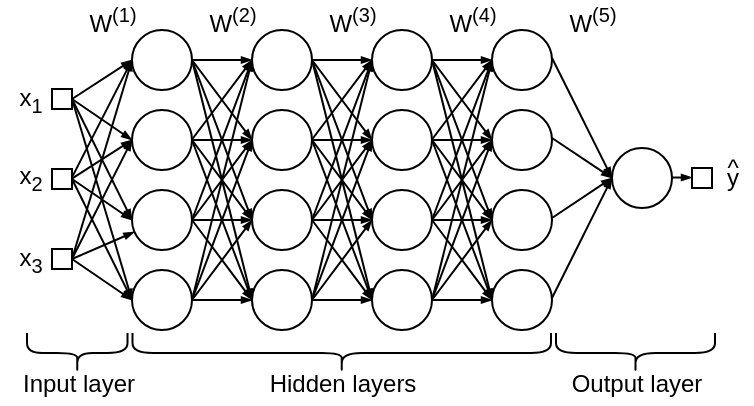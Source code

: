 <mxfile version="15.7.3" type="device"><diagram id="VZCKahY7mM_xBT0dyQSB" name="Page-1"><mxGraphModel dx="1395" dy="585" grid="1" gridSize="10" guides="1" tooltips="1" connect="1" arrows="1" fold="1" page="1" pageScale="1" pageWidth="850" pageHeight="1100" math="0" shadow="0"><root><mxCell id="0"/><mxCell id="1" parent="0"/><mxCell id="kgEgVuu-k1TIbWDzUSIu-6" value="" style="ellipse;whiteSpace=wrap;html=1;aspect=fixed;" vertex="1" parent="1"><mxGeometry x="350" y="290" width="30" height="30" as="geometry"/></mxCell><mxCell id="kgEgVuu-k1TIbWDzUSIu-7" value="" style="ellipse;whiteSpace=wrap;html=1;aspect=fixed;" vertex="1" parent="1"><mxGeometry x="350" y="330" width="30" height="30" as="geometry"/></mxCell><mxCell id="kgEgVuu-k1TIbWDzUSIu-8" value="" style="ellipse;whiteSpace=wrap;html=1;aspect=fixed;" vertex="1" parent="1"><mxGeometry x="350" y="370" width="30" height="30" as="geometry"/></mxCell><mxCell id="kgEgVuu-k1TIbWDzUSIu-9" value="" style="ellipse;whiteSpace=wrap;html=1;aspect=fixed;" vertex="1" parent="1"><mxGeometry x="350" y="410" width="30" height="30" as="geometry"/></mxCell><mxCell id="kgEgVuu-k1TIbWDzUSIu-10" value="" style="endArrow=blockThin;html=1;rounded=0;exitX=1;exitY=0.5;exitDx=0;exitDy=0;entryX=0;entryY=0.5;entryDx=0;entryDy=0;endFill=1;endSize=3;" edge="1" parent="1" source="kgEgVuu-k1TIbWDzUSIu-79" target="kgEgVuu-k1TIbWDzUSIu-9"><mxGeometry width="50" height="50" relative="1" as="geometry"><mxPoint x="320" y="305" as="sourcePoint"/><mxPoint x="400" y="440" as="targetPoint"/></mxGeometry></mxCell><mxCell id="kgEgVuu-k1TIbWDzUSIu-11" value="" style="endArrow=blockThin;html=1;rounded=0;entryX=0;entryY=0.5;entryDx=0;entryDy=0;exitX=1;exitY=0.5;exitDx=0;exitDy=0;endFill=1;endSize=3;" edge="1" parent="1" source="kgEgVuu-k1TIbWDzUSIu-79" target="kgEgVuu-k1TIbWDzUSIu-6"><mxGeometry width="50" height="50" relative="1" as="geometry"><mxPoint x="320" y="305" as="sourcePoint"/><mxPoint x="360" y="435" as="targetPoint"/></mxGeometry></mxCell><mxCell id="kgEgVuu-k1TIbWDzUSIu-12" value="" style="endArrow=blockThin;html=1;rounded=0;entryX=0;entryY=0.5;entryDx=0;entryDy=0;exitX=1;exitY=0.5;exitDx=0;exitDy=0;endFill=1;endSize=3;" edge="1" parent="1" source="kgEgVuu-k1TIbWDzUSIu-79" target="kgEgVuu-k1TIbWDzUSIu-7"><mxGeometry width="50" height="50" relative="1" as="geometry"><mxPoint x="320" y="305" as="sourcePoint"/><mxPoint x="360" y="315" as="targetPoint"/></mxGeometry></mxCell><mxCell id="kgEgVuu-k1TIbWDzUSIu-13" value="" style="endArrow=blockThin;html=1;rounded=0;entryX=0;entryY=0.5;entryDx=0;entryDy=0;exitX=1;exitY=0.5;exitDx=0;exitDy=0;endFill=1;endSize=3;" edge="1" parent="1" source="kgEgVuu-k1TIbWDzUSIu-79" target="kgEgVuu-k1TIbWDzUSIu-8"><mxGeometry width="50" height="50" relative="1" as="geometry"><mxPoint x="320" y="305" as="sourcePoint"/><mxPoint x="360" y="355" as="targetPoint"/></mxGeometry></mxCell><mxCell id="kgEgVuu-k1TIbWDzUSIu-14" value="" style="endArrow=blockThin;html=1;rounded=0;exitX=0.957;exitY=0.51;exitDx=0;exitDy=0;entryX=0;entryY=0.5;entryDx=0;entryDy=0;endFill=1;endSize=3;exitPerimeter=0;" edge="1" parent="1" source="kgEgVuu-k1TIbWDzUSIu-80" target="kgEgVuu-k1TIbWDzUSIu-7"><mxGeometry width="50" height="50" relative="1" as="geometry"><mxPoint x="320" y="345" as="sourcePoint"/><mxPoint x="360" y="435" as="targetPoint"/></mxGeometry></mxCell><mxCell id="kgEgVuu-k1TIbWDzUSIu-15" value="" style="endArrow=blockThin;html=1;rounded=0;entryX=0;entryY=0.5;entryDx=0;entryDy=0;endFill=1;endSize=3;exitX=1;exitY=0.5;exitDx=0;exitDy=0;" edge="1" parent="1" source="kgEgVuu-k1TIbWDzUSIu-81" target="kgEgVuu-k1TIbWDzUSIu-7"><mxGeometry width="50" height="50" relative="1" as="geometry"><mxPoint x="320" y="385" as="sourcePoint"/><mxPoint x="360" y="355" as="targetPoint"/></mxGeometry></mxCell><mxCell id="kgEgVuu-k1TIbWDzUSIu-17" value="" style="endArrow=blockThin;html=1;rounded=0;exitX=1;exitY=0.5;exitDx=0;exitDy=0;entryX=0;entryY=0.5;entryDx=0;entryDy=0;endFill=1;endSize=3;" edge="1" parent="1" source="kgEgVuu-k1TIbWDzUSIu-80" target="kgEgVuu-k1TIbWDzUSIu-8"><mxGeometry width="50" height="50" relative="1" as="geometry"><mxPoint x="320" y="345" as="sourcePoint"/><mxPoint x="360" y="355" as="targetPoint"/></mxGeometry></mxCell><mxCell id="kgEgVuu-k1TIbWDzUSIu-18" value="" style="endArrow=blockThin;html=1;rounded=0;entryX=0;entryY=0.5;entryDx=0;entryDy=0;exitX=1;exitY=0.5;exitDx=0;exitDy=0;endFill=1;endSize=3;" edge="1" parent="1" source="kgEgVuu-k1TIbWDzUSIu-80" target="kgEgVuu-k1TIbWDzUSIu-9"><mxGeometry width="50" height="50" relative="1" as="geometry"><mxPoint x="320" y="345" as="sourcePoint"/><mxPoint x="360" y="395" as="targetPoint"/></mxGeometry></mxCell><mxCell id="kgEgVuu-k1TIbWDzUSIu-19" value="" style="endArrow=blockThin;html=1;rounded=0;exitX=0.961;exitY=0.492;exitDx=0;exitDy=0;endFill=1;endSize=3;exitPerimeter=0;" edge="1" parent="1" source="kgEgVuu-k1TIbWDzUSIu-80"><mxGeometry width="50" height="50" relative="1" as="geometry"><mxPoint x="320" y="344.76" as="sourcePoint"/><mxPoint x="350" y="305" as="targetPoint"/></mxGeometry></mxCell><mxCell id="kgEgVuu-k1TIbWDzUSIu-21" value="" style="endArrow=blockThin;html=1;rounded=0;exitX=1;exitY=0.5;exitDx=0;exitDy=0;endFill=1;endSize=3;" edge="1" parent="1" source="kgEgVuu-k1TIbWDzUSIu-81" target="kgEgVuu-k1TIbWDzUSIu-8"><mxGeometry width="50" height="50" relative="1" as="geometry"><mxPoint x="320" y="385" as="sourcePoint"/><mxPoint x="360" y="355" as="targetPoint"/></mxGeometry></mxCell><mxCell id="kgEgVuu-k1TIbWDzUSIu-22" value="" style="endArrow=blockThin;html=1;rounded=0;entryX=0;entryY=0.5;entryDx=0;entryDy=0;endFill=1;endSize=3;exitX=1;exitY=0.5;exitDx=0;exitDy=0;" edge="1" parent="1" source="kgEgVuu-k1TIbWDzUSIu-81" target="kgEgVuu-k1TIbWDzUSIu-9"><mxGeometry width="50" height="50" relative="1" as="geometry"><mxPoint x="320" y="385" as="sourcePoint"/><mxPoint x="360" y="395" as="targetPoint"/></mxGeometry></mxCell><mxCell id="kgEgVuu-k1TIbWDzUSIu-23" value="" style="endArrow=blockThin;html=1;rounded=0;exitX=1;exitY=0.5;exitDx=0;exitDy=0;entryX=0;entryY=0.5;entryDx=0;entryDy=0;endFill=1;endSize=3;" edge="1" parent="1" source="kgEgVuu-k1TIbWDzUSIu-81" target="kgEgVuu-k1TIbWDzUSIu-6"><mxGeometry width="50" height="50" relative="1" as="geometry"><mxPoint x="320" y="385" as="sourcePoint"/><mxPoint x="360" y="355" as="targetPoint"/></mxGeometry></mxCell><mxCell id="kgEgVuu-k1TIbWDzUSIu-27" value="" style="ellipse;whiteSpace=wrap;html=1;aspect=fixed;" vertex="1" parent="1"><mxGeometry x="410" y="290" width="30" height="30" as="geometry"/></mxCell><mxCell id="kgEgVuu-k1TIbWDzUSIu-28" value="" style="ellipse;whiteSpace=wrap;html=1;aspect=fixed;" vertex="1" parent="1"><mxGeometry x="410" y="330" width="30" height="30" as="geometry"/></mxCell><mxCell id="kgEgVuu-k1TIbWDzUSIu-29" value="" style="ellipse;whiteSpace=wrap;html=1;aspect=fixed;" vertex="1" parent="1"><mxGeometry x="410" y="370" width="30" height="30" as="geometry"/></mxCell><mxCell id="kgEgVuu-k1TIbWDzUSIu-30" value="" style="ellipse;whiteSpace=wrap;html=1;aspect=fixed;" vertex="1" parent="1"><mxGeometry x="410" y="410" width="30" height="30" as="geometry"/></mxCell><mxCell id="kgEgVuu-k1TIbWDzUSIu-31" value="" style="endArrow=blockThin;html=1;rounded=0;exitX=1;exitY=0.5;exitDx=0;exitDy=0;entryX=0;entryY=0.5;entryDx=0;entryDy=0;endFill=1;endSize=3;" edge="1" parent="1" target="kgEgVuu-k1TIbWDzUSIu-30"><mxGeometry width="50" height="50" relative="1" as="geometry"><mxPoint x="380" y="305" as="sourcePoint"/><mxPoint x="460" y="440" as="targetPoint"/></mxGeometry></mxCell><mxCell id="kgEgVuu-k1TIbWDzUSIu-32" value="" style="endArrow=blockThin;html=1;rounded=0;entryX=0;entryY=0.5;entryDx=0;entryDy=0;exitX=1;exitY=0.5;exitDx=0;exitDy=0;endFill=1;endSize=3;" edge="1" parent="1" target="kgEgVuu-k1TIbWDzUSIu-27"><mxGeometry width="50" height="50" relative="1" as="geometry"><mxPoint x="380" y="305" as="sourcePoint"/><mxPoint x="420" y="435" as="targetPoint"/></mxGeometry></mxCell><mxCell id="kgEgVuu-k1TIbWDzUSIu-33" value="" style="endArrow=blockThin;html=1;rounded=0;entryX=0;entryY=0.5;entryDx=0;entryDy=0;exitX=1;exitY=0.5;exitDx=0;exitDy=0;endFill=1;endSize=3;" edge="1" parent="1" target="kgEgVuu-k1TIbWDzUSIu-28"><mxGeometry width="50" height="50" relative="1" as="geometry"><mxPoint x="380" y="305" as="sourcePoint"/><mxPoint x="420" y="315" as="targetPoint"/></mxGeometry></mxCell><mxCell id="kgEgVuu-k1TIbWDzUSIu-34" value="" style="endArrow=blockThin;html=1;rounded=0;entryX=0;entryY=0.5;entryDx=0;entryDy=0;exitX=1;exitY=0.5;exitDx=0;exitDy=0;endFill=1;endSize=3;" edge="1" parent="1" target="kgEgVuu-k1TIbWDzUSIu-29"><mxGeometry width="50" height="50" relative="1" as="geometry"><mxPoint x="380" y="305" as="sourcePoint"/><mxPoint x="420" y="355" as="targetPoint"/></mxGeometry></mxCell><mxCell id="kgEgVuu-k1TIbWDzUSIu-35" value="" style="endArrow=blockThin;html=1;rounded=0;exitX=1;exitY=0.5;exitDx=0;exitDy=0;entryX=0;entryY=0.5;entryDx=0;entryDy=0;endFill=1;endSize=3;" edge="1" parent="1" target="kgEgVuu-k1TIbWDzUSIu-28"><mxGeometry width="50" height="50" relative="1" as="geometry"><mxPoint x="380" y="345" as="sourcePoint"/><mxPoint x="420" y="435" as="targetPoint"/></mxGeometry></mxCell><mxCell id="kgEgVuu-k1TIbWDzUSIu-36" value="" style="endArrow=blockThin;html=1;rounded=0;exitX=1;exitY=0.5;exitDx=0;exitDy=0;entryX=0;entryY=0.5;entryDx=0;entryDy=0;endFill=1;endSize=3;" edge="1" parent="1" target="kgEgVuu-k1TIbWDzUSIu-28"><mxGeometry width="50" height="50" relative="1" as="geometry"><mxPoint x="380" y="385" as="sourcePoint"/><mxPoint x="420" y="355" as="targetPoint"/></mxGeometry></mxCell><mxCell id="kgEgVuu-k1TIbWDzUSIu-37" value="" style="endArrow=blockThin;html=1;rounded=0;exitX=1;exitY=0.5;exitDx=0;exitDy=0;entryX=0;entryY=0.5;entryDx=0;entryDy=0;endFill=1;endSize=3;" edge="1" parent="1" target="kgEgVuu-k1TIbWDzUSIu-28"><mxGeometry width="50" height="50" relative="1" as="geometry"><mxPoint x="380" y="425" as="sourcePoint"/><mxPoint x="420" y="355" as="targetPoint"/></mxGeometry></mxCell><mxCell id="kgEgVuu-k1TIbWDzUSIu-38" value="" style="endArrow=blockThin;html=1;rounded=0;exitX=1;exitY=0.5;exitDx=0;exitDy=0;entryX=0;entryY=0.5;entryDx=0;entryDy=0;endFill=1;endSize=3;" edge="1" parent="1" target="kgEgVuu-k1TIbWDzUSIu-29"><mxGeometry width="50" height="50" relative="1" as="geometry"><mxPoint x="380" y="345" as="sourcePoint"/><mxPoint x="420" y="355" as="targetPoint"/></mxGeometry></mxCell><mxCell id="kgEgVuu-k1TIbWDzUSIu-39" value="" style="endArrow=blockThin;html=1;rounded=0;entryX=0;entryY=0.5;entryDx=0;entryDy=0;exitX=1;exitY=0.5;exitDx=0;exitDy=0;endFill=1;endSize=3;" edge="1" parent="1" target="kgEgVuu-k1TIbWDzUSIu-30"><mxGeometry width="50" height="50" relative="1" as="geometry"><mxPoint x="380" y="345" as="sourcePoint"/><mxPoint x="420" y="395" as="targetPoint"/></mxGeometry></mxCell><mxCell id="kgEgVuu-k1TIbWDzUSIu-40" value="" style="endArrow=blockThin;html=1;rounded=0;exitX=1;exitY=0.5;exitDx=0;exitDy=0;endFill=1;endSize=3;" edge="1" parent="1"><mxGeometry width="50" height="50" relative="1" as="geometry"><mxPoint x="380" y="344.76" as="sourcePoint"/><mxPoint x="410" y="305" as="targetPoint"/></mxGeometry></mxCell><mxCell id="kgEgVuu-k1TIbWDzUSIu-41" value="" style="endArrow=blockThin;html=1;rounded=0;exitX=1;exitY=0.5;exitDx=0;exitDy=0;endFill=1;endSize=3;" edge="1" parent="1" target="kgEgVuu-k1TIbWDzUSIu-29"><mxGeometry width="50" height="50" relative="1" as="geometry"><mxPoint x="380" y="385" as="sourcePoint"/><mxPoint x="420" y="355" as="targetPoint"/></mxGeometry></mxCell><mxCell id="kgEgVuu-k1TIbWDzUSIu-42" value="" style="endArrow=blockThin;html=1;rounded=0;exitX=1;exitY=0.5;exitDx=0;exitDy=0;entryX=0;entryY=0.5;entryDx=0;entryDy=0;endFill=1;endSize=3;" edge="1" parent="1" target="kgEgVuu-k1TIbWDzUSIu-30"><mxGeometry width="50" height="50" relative="1" as="geometry"><mxPoint x="380" y="385" as="sourcePoint"/><mxPoint x="420" y="395" as="targetPoint"/></mxGeometry></mxCell><mxCell id="kgEgVuu-k1TIbWDzUSIu-43" value="" style="endArrow=blockThin;html=1;rounded=0;exitX=1;exitY=0.5;exitDx=0;exitDy=0;entryX=0;entryY=0.5;entryDx=0;entryDy=0;endFill=1;endSize=3;" edge="1" parent="1" target="kgEgVuu-k1TIbWDzUSIu-27"><mxGeometry width="50" height="50" relative="1" as="geometry"><mxPoint x="380" y="385" as="sourcePoint"/><mxPoint x="420" y="355" as="targetPoint"/></mxGeometry></mxCell><mxCell id="kgEgVuu-k1TIbWDzUSIu-44" value="" style="endArrow=blockThin;html=1;rounded=0;exitX=1;exitY=0.5;exitDx=0;exitDy=0;entryX=0;entryY=0.5;entryDx=0;entryDy=0;endFill=1;endSize=3;" edge="1" parent="1" target="kgEgVuu-k1TIbWDzUSIu-27"><mxGeometry width="50" height="50" relative="1" as="geometry"><mxPoint x="380" y="425" as="sourcePoint"/><mxPoint x="420" y="355" as="targetPoint"/></mxGeometry></mxCell><mxCell id="kgEgVuu-k1TIbWDzUSIu-45" value="" style="endArrow=blockThin;html=1;rounded=0;exitX=1;exitY=0.5;exitDx=0;exitDy=0;entryX=0;entryY=0.5;entryDx=0;entryDy=0;endFill=1;endSize=3;" edge="1" parent="1" target="kgEgVuu-k1TIbWDzUSIu-29"><mxGeometry width="50" height="50" relative="1" as="geometry"><mxPoint x="380" y="425" as="sourcePoint"/><mxPoint x="420" y="355" as="targetPoint"/></mxGeometry></mxCell><mxCell id="kgEgVuu-k1TIbWDzUSIu-46" value="" style="endArrow=blockThin;html=1;rounded=0;exitX=1;exitY=0.5;exitDx=0;exitDy=0;entryX=0;entryY=0.5;entryDx=0;entryDy=0;endFill=1;endSize=3;" edge="1" parent="1" target="kgEgVuu-k1TIbWDzUSIu-30"><mxGeometry width="50" height="50" relative="1" as="geometry"><mxPoint x="380" y="425" as="sourcePoint"/><mxPoint x="420" y="395" as="targetPoint"/></mxGeometry></mxCell><mxCell id="kgEgVuu-k1TIbWDzUSIu-47" value="" style="ellipse;whiteSpace=wrap;html=1;aspect=fixed;" vertex="1" parent="1"><mxGeometry x="470" y="290" width="30" height="30" as="geometry"/></mxCell><mxCell id="kgEgVuu-k1TIbWDzUSIu-48" value="" style="ellipse;whiteSpace=wrap;html=1;aspect=fixed;" vertex="1" parent="1"><mxGeometry x="470" y="330" width="30" height="30" as="geometry"/></mxCell><mxCell id="kgEgVuu-k1TIbWDzUSIu-49" value="" style="ellipse;whiteSpace=wrap;html=1;aspect=fixed;" vertex="1" parent="1"><mxGeometry x="470" y="370" width="30" height="30" as="geometry"/></mxCell><mxCell id="kgEgVuu-k1TIbWDzUSIu-50" value="" style="ellipse;whiteSpace=wrap;html=1;aspect=fixed;" vertex="1" parent="1"><mxGeometry x="470" y="410" width="30" height="30" as="geometry"/></mxCell><mxCell id="kgEgVuu-k1TIbWDzUSIu-51" value="" style="endArrow=blockThin;html=1;rounded=0;exitX=1;exitY=0.5;exitDx=0;exitDy=0;entryX=0;entryY=0.5;entryDx=0;entryDy=0;endFill=1;endSize=3;" edge="1" parent="1" target="kgEgVuu-k1TIbWDzUSIu-50"><mxGeometry width="50" height="50" relative="1" as="geometry"><mxPoint x="440" y="305" as="sourcePoint"/><mxPoint x="520" y="440" as="targetPoint"/></mxGeometry></mxCell><mxCell id="kgEgVuu-k1TIbWDzUSIu-52" value="" style="endArrow=blockThin;html=1;rounded=0;entryX=0;entryY=0.5;entryDx=0;entryDy=0;exitX=1;exitY=0.5;exitDx=0;exitDy=0;endFill=1;endSize=3;" edge="1" parent="1" target="kgEgVuu-k1TIbWDzUSIu-47"><mxGeometry width="50" height="50" relative="1" as="geometry"><mxPoint x="440" y="305" as="sourcePoint"/><mxPoint x="480" y="435" as="targetPoint"/></mxGeometry></mxCell><mxCell id="kgEgVuu-k1TIbWDzUSIu-53" value="" style="endArrow=blockThin;html=1;rounded=0;entryX=0;entryY=0.5;entryDx=0;entryDy=0;exitX=1;exitY=0.5;exitDx=0;exitDy=0;endFill=1;endSize=3;" edge="1" parent="1" target="kgEgVuu-k1TIbWDzUSIu-48"><mxGeometry width="50" height="50" relative="1" as="geometry"><mxPoint x="440" y="305" as="sourcePoint"/><mxPoint x="480" y="315" as="targetPoint"/></mxGeometry></mxCell><mxCell id="kgEgVuu-k1TIbWDzUSIu-54" value="" style="endArrow=blockThin;html=1;rounded=0;entryX=0;entryY=0.5;entryDx=0;entryDy=0;exitX=1;exitY=0.5;exitDx=0;exitDy=0;endFill=1;endSize=3;" edge="1" parent="1" target="kgEgVuu-k1TIbWDzUSIu-49"><mxGeometry width="50" height="50" relative="1" as="geometry"><mxPoint x="440" y="305" as="sourcePoint"/><mxPoint x="480" y="355" as="targetPoint"/></mxGeometry></mxCell><mxCell id="kgEgVuu-k1TIbWDzUSIu-55" value="" style="endArrow=blockThin;html=1;rounded=0;exitX=1;exitY=0.5;exitDx=0;exitDy=0;entryX=0;entryY=0.5;entryDx=0;entryDy=0;endFill=1;endSize=3;" edge="1" parent="1" target="kgEgVuu-k1TIbWDzUSIu-48"><mxGeometry width="50" height="50" relative="1" as="geometry"><mxPoint x="440" y="345" as="sourcePoint"/><mxPoint x="480" y="435" as="targetPoint"/></mxGeometry></mxCell><mxCell id="kgEgVuu-k1TIbWDzUSIu-56" value="" style="endArrow=blockThin;html=1;rounded=0;exitX=1;exitY=0.5;exitDx=0;exitDy=0;entryX=0;entryY=0.5;entryDx=0;entryDy=0;endFill=1;endSize=3;" edge="1" parent="1" target="kgEgVuu-k1TIbWDzUSIu-48"><mxGeometry width="50" height="50" relative="1" as="geometry"><mxPoint x="440" y="385" as="sourcePoint"/><mxPoint x="480" y="355" as="targetPoint"/></mxGeometry></mxCell><mxCell id="kgEgVuu-k1TIbWDzUSIu-57" value="" style="endArrow=blockThin;html=1;rounded=0;exitX=1;exitY=0.5;exitDx=0;exitDy=0;entryX=0;entryY=0.5;entryDx=0;entryDy=0;endFill=1;endSize=3;" edge="1" parent="1" target="kgEgVuu-k1TIbWDzUSIu-48"><mxGeometry width="50" height="50" relative="1" as="geometry"><mxPoint x="440" y="425" as="sourcePoint"/><mxPoint x="480" y="355" as="targetPoint"/></mxGeometry></mxCell><mxCell id="kgEgVuu-k1TIbWDzUSIu-58" value="" style="endArrow=blockThin;html=1;rounded=0;exitX=1;exitY=0.5;exitDx=0;exitDy=0;entryX=0;entryY=0.5;entryDx=0;entryDy=0;endFill=1;endSize=3;" edge="1" parent="1" target="kgEgVuu-k1TIbWDzUSIu-49"><mxGeometry width="50" height="50" relative="1" as="geometry"><mxPoint x="440" y="345" as="sourcePoint"/><mxPoint x="480" y="355" as="targetPoint"/></mxGeometry></mxCell><mxCell id="kgEgVuu-k1TIbWDzUSIu-59" value="" style="endArrow=blockThin;html=1;rounded=0;entryX=0;entryY=0.5;entryDx=0;entryDy=0;exitX=1;exitY=0.5;exitDx=0;exitDy=0;endFill=1;endSize=3;" edge="1" parent="1" target="kgEgVuu-k1TIbWDzUSIu-50"><mxGeometry width="50" height="50" relative="1" as="geometry"><mxPoint x="440" y="345" as="sourcePoint"/><mxPoint x="480" y="395" as="targetPoint"/></mxGeometry></mxCell><mxCell id="kgEgVuu-k1TIbWDzUSIu-60" value="" style="endArrow=blockThin;html=1;rounded=0;exitX=1;exitY=0.5;exitDx=0;exitDy=0;endFill=1;endSize=3;" edge="1" parent="1"><mxGeometry width="50" height="50" relative="1" as="geometry"><mxPoint x="440" y="344.76" as="sourcePoint"/><mxPoint x="470" y="305" as="targetPoint"/></mxGeometry></mxCell><mxCell id="kgEgVuu-k1TIbWDzUSIu-61" value="" style="endArrow=blockThin;html=1;rounded=0;exitX=1;exitY=0.5;exitDx=0;exitDy=0;endFill=1;endSize=3;" edge="1" parent="1" target="kgEgVuu-k1TIbWDzUSIu-49"><mxGeometry width="50" height="50" relative="1" as="geometry"><mxPoint x="440" y="385" as="sourcePoint"/><mxPoint x="480" y="355" as="targetPoint"/></mxGeometry></mxCell><mxCell id="kgEgVuu-k1TIbWDzUSIu-62" value="" style="endArrow=blockThin;html=1;rounded=0;exitX=1;exitY=0.5;exitDx=0;exitDy=0;entryX=0;entryY=0.5;entryDx=0;entryDy=0;endFill=1;endSize=3;" edge="1" parent="1" target="kgEgVuu-k1TIbWDzUSIu-50"><mxGeometry width="50" height="50" relative="1" as="geometry"><mxPoint x="440" y="385" as="sourcePoint"/><mxPoint x="480" y="395" as="targetPoint"/></mxGeometry></mxCell><mxCell id="kgEgVuu-k1TIbWDzUSIu-63" value="" style="endArrow=blockThin;html=1;rounded=0;exitX=1;exitY=0.5;exitDx=0;exitDy=0;entryX=0;entryY=0.5;entryDx=0;entryDy=0;endFill=1;endSize=3;" edge="1" parent="1" target="kgEgVuu-k1TIbWDzUSIu-47"><mxGeometry width="50" height="50" relative="1" as="geometry"><mxPoint x="440" y="385" as="sourcePoint"/><mxPoint x="480" y="355" as="targetPoint"/></mxGeometry></mxCell><mxCell id="kgEgVuu-k1TIbWDzUSIu-64" value="" style="endArrow=blockThin;html=1;rounded=0;exitX=1;exitY=0.5;exitDx=0;exitDy=0;entryX=0;entryY=0.5;entryDx=0;entryDy=0;endFill=1;endSize=3;" edge="1" parent="1" target="kgEgVuu-k1TIbWDzUSIu-47"><mxGeometry width="50" height="50" relative="1" as="geometry"><mxPoint x="440" y="425" as="sourcePoint"/><mxPoint x="480" y="355" as="targetPoint"/></mxGeometry></mxCell><mxCell id="kgEgVuu-k1TIbWDzUSIu-65" value="" style="endArrow=blockThin;html=1;rounded=0;exitX=1;exitY=0.5;exitDx=0;exitDy=0;entryX=0;entryY=0.5;entryDx=0;entryDy=0;endFill=1;endSize=3;" edge="1" parent="1" target="kgEgVuu-k1TIbWDzUSIu-49"><mxGeometry width="50" height="50" relative="1" as="geometry"><mxPoint x="440" y="425" as="sourcePoint"/><mxPoint x="480" y="355" as="targetPoint"/></mxGeometry></mxCell><mxCell id="kgEgVuu-k1TIbWDzUSIu-66" value="" style="endArrow=blockThin;html=1;rounded=0;exitX=1;exitY=0.5;exitDx=0;exitDy=0;entryX=0;entryY=0.5;entryDx=0;entryDy=0;endFill=1;endSize=3;" edge="1" parent="1" target="kgEgVuu-k1TIbWDzUSIu-50"><mxGeometry width="50" height="50" relative="1" as="geometry"><mxPoint x="440" y="425" as="sourcePoint"/><mxPoint x="480" y="395" as="targetPoint"/></mxGeometry></mxCell><mxCell id="kgEgVuu-k1TIbWDzUSIu-68" value="" style="ellipse;whiteSpace=wrap;html=1;aspect=fixed;" vertex="1" parent="1"><mxGeometry x="590" y="349" width="30" height="30" as="geometry"/></mxCell><mxCell id="kgEgVuu-k1TIbWDzUSIu-69" value="" style="endArrow=blockThin;html=1;rounded=0;entryX=0;entryY=0.5;entryDx=0;entryDy=0;exitX=1;exitY=0.5;exitDx=0;exitDy=0;endFill=1;endSize=3;" edge="1" parent="1" target="kgEgVuu-k1TIbWDzUSIu-68"><mxGeometry width="50" height="50" relative="1" as="geometry"><mxPoint x="560" y="304" as="sourcePoint"/><mxPoint x="590" y="303.76" as="targetPoint"/></mxGeometry></mxCell><mxCell id="kgEgVuu-k1TIbWDzUSIu-70" value="" style="endArrow=blockThin;html=1;rounded=0;entryX=0;entryY=0.5;entryDx=0;entryDy=0;exitX=1;exitY=0.5;exitDx=0;exitDy=0;endFill=1;endSize=3;" edge="1" parent="1" target="kgEgVuu-k1TIbWDzUSIu-68"><mxGeometry width="50" height="50" relative="1" as="geometry"><mxPoint x="560" y="344" as="sourcePoint"/><mxPoint x="600" y="374" as="targetPoint"/></mxGeometry></mxCell><mxCell id="kgEgVuu-k1TIbWDzUSIu-71" value="" style="endArrow=blockThin;html=1;rounded=0;entryX=0;entryY=0.5;entryDx=0;entryDy=0;exitX=1;exitY=0.5;exitDx=0;exitDy=0;endFill=1;endSize=3;" edge="1" parent="1" target="kgEgVuu-k1TIbWDzUSIu-68"><mxGeometry width="50" height="50" relative="1" as="geometry"><mxPoint x="560" y="384" as="sourcePoint"/><mxPoint x="600" y="374" as="targetPoint"/></mxGeometry></mxCell><mxCell id="kgEgVuu-k1TIbWDzUSIu-72" value="" style="endArrow=blockThin;html=1;rounded=0;exitX=1;exitY=0.5;exitDx=0;exitDy=0;endFill=1;endSize=3;" edge="1" parent="1"><mxGeometry width="50" height="50" relative="1" as="geometry"><mxPoint x="560" y="424" as="sourcePoint"/><mxPoint x="590" y="364" as="targetPoint"/></mxGeometry></mxCell><mxCell id="kgEgVuu-k1TIbWDzUSIu-79" value="" style="whiteSpace=wrap;html=1;aspect=fixed;" vertex="1" parent="1"><mxGeometry x="310" y="319.5" width="10" height="10" as="geometry"/></mxCell><mxCell id="kgEgVuu-k1TIbWDzUSIu-80" value="" style="whiteSpace=wrap;html=1;aspect=fixed;" vertex="1" parent="1"><mxGeometry x="310" y="359.5" width="10" height="10" as="geometry"/></mxCell><mxCell id="kgEgVuu-k1TIbWDzUSIu-81" value="" style="whiteSpace=wrap;html=1;aspect=fixed;" vertex="1" parent="1"><mxGeometry x="310" y="399.5" width="10" height="10" as="geometry"/></mxCell><mxCell id="kgEgVuu-k1TIbWDzUSIu-83" value="" style="endArrow=blockThin;html=1;rounded=0;entryX=0;entryY=0.5;entryDx=0;entryDy=0;endFill=1;endSize=3;" edge="1" parent="1"><mxGeometry width="50" height="50" relative="1" as="geometry"><mxPoint x="620" y="363.76" as="sourcePoint"/><mxPoint x="630" y="363.76" as="targetPoint"/></mxGeometry></mxCell><mxCell id="kgEgVuu-k1TIbWDzUSIu-84" value="" style="whiteSpace=wrap;html=1;aspect=fixed;" vertex="1" parent="1"><mxGeometry x="630" y="359" width="10" height="10" as="geometry"/></mxCell><mxCell id="kgEgVuu-k1TIbWDzUSIu-85" value="x&lt;sub&gt;1&lt;/sub&gt;" style="text;html=1;align=center;verticalAlign=middle;resizable=0;points=[];autosize=1;strokeColor=none;fillColor=none;" vertex="1" parent="1"><mxGeometry x="284" y="314.5" width="30" height="20" as="geometry"/></mxCell><mxCell id="kgEgVuu-k1TIbWDzUSIu-86" value="x&lt;sub&gt;2&lt;/sub&gt;" style="text;html=1;align=center;verticalAlign=middle;resizable=0;points=[];autosize=1;strokeColor=none;fillColor=none;" vertex="1" parent="1"><mxGeometry x="284" y="354" width="30" height="20" as="geometry"/></mxCell><mxCell id="kgEgVuu-k1TIbWDzUSIu-87" value="x&lt;sub&gt;3&lt;/sub&gt;" style="text;html=1;align=center;verticalAlign=middle;resizable=0;points=[];autosize=1;strokeColor=none;fillColor=none;" vertex="1" parent="1"><mxGeometry x="284" y="394.5" width="30" height="20" as="geometry"/></mxCell><mxCell id="kgEgVuu-k1TIbWDzUSIu-89" value="y" style="text;html=1;align=center;verticalAlign=middle;resizable=0;points=[];autosize=1;strokeColor=none;fillColor=none;" vertex="1" parent="1"><mxGeometry x="640" y="354" width="20" height="20" as="geometry"/></mxCell><mxCell id="kgEgVuu-k1TIbWDzUSIu-90" value="^" style="text;html=1;align=center;verticalAlign=middle;resizable=0;points=[];autosize=1;strokeColor=none;fillColor=none;" vertex="1" parent="1"><mxGeometry x="640" y="349" width="20" height="20" as="geometry"/></mxCell><mxCell id="kgEgVuu-k1TIbWDzUSIu-111" value="" style="ellipse;whiteSpace=wrap;html=1;aspect=fixed;" vertex="1" parent="1"><mxGeometry x="530" y="290" width="30" height="30" as="geometry"/></mxCell><mxCell id="kgEgVuu-k1TIbWDzUSIu-112" value="" style="ellipse;whiteSpace=wrap;html=1;aspect=fixed;" vertex="1" parent="1"><mxGeometry x="530" y="330" width="30" height="30" as="geometry"/></mxCell><mxCell id="kgEgVuu-k1TIbWDzUSIu-113" value="" style="ellipse;whiteSpace=wrap;html=1;aspect=fixed;" vertex="1" parent="1"><mxGeometry x="530" y="370" width="30" height="30" as="geometry"/></mxCell><mxCell id="kgEgVuu-k1TIbWDzUSIu-114" value="" style="ellipse;whiteSpace=wrap;html=1;aspect=fixed;" vertex="1" parent="1"><mxGeometry x="530" y="410" width="30" height="30" as="geometry"/></mxCell><mxCell id="kgEgVuu-k1TIbWDzUSIu-115" value="" style="endArrow=blockThin;html=1;rounded=0;exitX=1;exitY=0.5;exitDx=0;exitDy=0;entryX=0;entryY=0.5;entryDx=0;entryDy=0;endFill=1;endSize=3;" edge="1" parent="1" target="kgEgVuu-k1TIbWDzUSIu-114"><mxGeometry width="50" height="50" relative="1" as="geometry"><mxPoint x="500" y="305" as="sourcePoint"/><mxPoint x="580" y="440" as="targetPoint"/></mxGeometry></mxCell><mxCell id="kgEgVuu-k1TIbWDzUSIu-116" value="" style="endArrow=blockThin;html=1;rounded=0;entryX=0;entryY=0.5;entryDx=0;entryDy=0;exitX=1;exitY=0.5;exitDx=0;exitDy=0;endFill=1;endSize=3;" edge="1" parent="1" target="kgEgVuu-k1TIbWDzUSIu-111"><mxGeometry width="50" height="50" relative="1" as="geometry"><mxPoint x="500" y="305" as="sourcePoint"/><mxPoint x="540" y="435" as="targetPoint"/></mxGeometry></mxCell><mxCell id="kgEgVuu-k1TIbWDzUSIu-117" value="" style="endArrow=blockThin;html=1;rounded=0;entryX=0;entryY=0.5;entryDx=0;entryDy=0;exitX=1;exitY=0.5;exitDx=0;exitDy=0;endFill=1;endSize=3;" edge="1" parent="1" target="kgEgVuu-k1TIbWDzUSIu-112"><mxGeometry width="50" height="50" relative="1" as="geometry"><mxPoint x="500" y="305" as="sourcePoint"/><mxPoint x="540" y="315" as="targetPoint"/></mxGeometry></mxCell><mxCell id="kgEgVuu-k1TIbWDzUSIu-118" value="" style="endArrow=blockThin;html=1;rounded=0;entryX=0;entryY=0.5;entryDx=0;entryDy=0;exitX=1;exitY=0.5;exitDx=0;exitDy=0;endFill=1;endSize=3;" edge="1" parent="1" target="kgEgVuu-k1TIbWDzUSIu-113"><mxGeometry width="50" height="50" relative="1" as="geometry"><mxPoint x="500" y="305" as="sourcePoint"/><mxPoint x="540" y="355" as="targetPoint"/></mxGeometry></mxCell><mxCell id="kgEgVuu-k1TIbWDzUSIu-119" value="" style="endArrow=blockThin;html=1;rounded=0;exitX=1;exitY=0.5;exitDx=0;exitDy=0;entryX=0;entryY=0.5;entryDx=0;entryDy=0;endFill=1;endSize=3;" edge="1" parent="1" target="kgEgVuu-k1TIbWDzUSIu-112"><mxGeometry width="50" height="50" relative="1" as="geometry"><mxPoint x="500" y="345" as="sourcePoint"/><mxPoint x="540" y="435" as="targetPoint"/></mxGeometry></mxCell><mxCell id="kgEgVuu-k1TIbWDzUSIu-120" value="" style="endArrow=blockThin;html=1;rounded=0;exitX=1;exitY=0.5;exitDx=0;exitDy=0;entryX=0;entryY=0.5;entryDx=0;entryDy=0;endFill=1;endSize=3;" edge="1" parent="1" target="kgEgVuu-k1TIbWDzUSIu-112"><mxGeometry width="50" height="50" relative="1" as="geometry"><mxPoint x="500" y="385" as="sourcePoint"/><mxPoint x="540" y="355" as="targetPoint"/></mxGeometry></mxCell><mxCell id="kgEgVuu-k1TIbWDzUSIu-121" value="" style="endArrow=blockThin;html=1;rounded=0;exitX=1;exitY=0.5;exitDx=0;exitDy=0;entryX=0;entryY=0.5;entryDx=0;entryDy=0;endFill=1;endSize=3;" edge="1" parent="1" target="kgEgVuu-k1TIbWDzUSIu-112"><mxGeometry width="50" height="50" relative="1" as="geometry"><mxPoint x="500" y="425" as="sourcePoint"/><mxPoint x="540" y="355" as="targetPoint"/></mxGeometry></mxCell><mxCell id="kgEgVuu-k1TIbWDzUSIu-122" value="" style="endArrow=blockThin;html=1;rounded=0;exitX=1;exitY=0.5;exitDx=0;exitDy=0;entryX=0;entryY=0.5;entryDx=0;entryDy=0;endFill=1;endSize=3;" edge="1" parent="1" target="kgEgVuu-k1TIbWDzUSIu-113"><mxGeometry width="50" height="50" relative="1" as="geometry"><mxPoint x="500" y="345" as="sourcePoint"/><mxPoint x="540" y="355" as="targetPoint"/></mxGeometry></mxCell><mxCell id="kgEgVuu-k1TIbWDzUSIu-123" value="" style="endArrow=blockThin;html=1;rounded=0;entryX=0;entryY=0.5;entryDx=0;entryDy=0;exitX=1;exitY=0.5;exitDx=0;exitDy=0;endFill=1;endSize=3;" edge="1" parent="1" target="kgEgVuu-k1TIbWDzUSIu-114"><mxGeometry width="50" height="50" relative="1" as="geometry"><mxPoint x="500" y="345" as="sourcePoint"/><mxPoint x="540" y="395" as="targetPoint"/></mxGeometry></mxCell><mxCell id="kgEgVuu-k1TIbWDzUSIu-124" value="" style="endArrow=blockThin;html=1;rounded=0;exitX=1;exitY=0.5;exitDx=0;exitDy=0;endFill=1;endSize=3;" edge="1" parent="1"><mxGeometry width="50" height="50" relative="1" as="geometry"><mxPoint x="500" y="344.76" as="sourcePoint"/><mxPoint x="530" y="305" as="targetPoint"/></mxGeometry></mxCell><mxCell id="kgEgVuu-k1TIbWDzUSIu-125" value="" style="endArrow=blockThin;html=1;rounded=0;exitX=1;exitY=0.5;exitDx=0;exitDy=0;endFill=1;endSize=3;" edge="1" parent="1" target="kgEgVuu-k1TIbWDzUSIu-113"><mxGeometry width="50" height="50" relative="1" as="geometry"><mxPoint x="500" y="385" as="sourcePoint"/><mxPoint x="540" y="355" as="targetPoint"/></mxGeometry></mxCell><mxCell id="kgEgVuu-k1TIbWDzUSIu-126" value="" style="endArrow=blockThin;html=1;rounded=0;exitX=1;exitY=0.5;exitDx=0;exitDy=0;entryX=0;entryY=0.5;entryDx=0;entryDy=0;endFill=1;endSize=3;" edge="1" parent="1" target="kgEgVuu-k1TIbWDzUSIu-114"><mxGeometry width="50" height="50" relative="1" as="geometry"><mxPoint x="500" y="385" as="sourcePoint"/><mxPoint x="540" y="395" as="targetPoint"/></mxGeometry></mxCell><mxCell id="kgEgVuu-k1TIbWDzUSIu-127" value="" style="endArrow=blockThin;html=1;rounded=0;exitX=1;exitY=0.5;exitDx=0;exitDy=0;entryX=0;entryY=0.5;entryDx=0;entryDy=0;endFill=1;endSize=3;" edge="1" parent="1" target="kgEgVuu-k1TIbWDzUSIu-111"><mxGeometry width="50" height="50" relative="1" as="geometry"><mxPoint x="500" y="385" as="sourcePoint"/><mxPoint x="540" y="355" as="targetPoint"/></mxGeometry></mxCell><mxCell id="kgEgVuu-k1TIbWDzUSIu-128" value="" style="endArrow=blockThin;html=1;rounded=0;exitX=1;exitY=0.5;exitDx=0;exitDy=0;entryX=0;entryY=0.5;entryDx=0;entryDy=0;endFill=1;endSize=3;" edge="1" parent="1" target="kgEgVuu-k1TIbWDzUSIu-111"><mxGeometry width="50" height="50" relative="1" as="geometry"><mxPoint x="500" y="425" as="sourcePoint"/><mxPoint x="540" y="355" as="targetPoint"/></mxGeometry></mxCell><mxCell id="kgEgVuu-k1TIbWDzUSIu-129" value="" style="endArrow=blockThin;html=1;rounded=0;exitX=1;exitY=0.5;exitDx=0;exitDy=0;entryX=0;entryY=0.5;entryDx=0;entryDy=0;endFill=1;endSize=3;" edge="1" parent="1" target="kgEgVuu-k1TIbWDzUSIu-113"><mxGeometry width="50" height="50" relative="1" as="geometry"><mxPoint x="500" y="425" as="sourcePoint"/><mxPoint x="540" y="355" as="targetPoint"/></mxGeometry></mxCell><mxCell id="kgEgVuu-k1TIbWDzUSIu-130" value="" style="endArrow=blockThin;html=1;rounded=0;exitX=1;exitY=0.5;exitDx=0;exitDy=0;entryX=0;entryY=0.5;entryDx=0;entryDy=0;endFill=1;endSize=3;" edge="1" parent="1" target="kgEgVuu-k1TIbWDzUSIu-114"><mxGeometry width="50" height="50" relative="1" as="geometry"><mxPoint x="500" y="425" as="sourcePoint"/><mxPoint x="540" y="395" as="targetPoint"/></mxGeometry></mxCell><mxCell id="kgEgVuu-k1TIbWDzUSIu-132" value="W&lt;sup&gt;(1)&lt;/sup&gt;" style="text;html=1;align=center;verticalAlign=middle;resizable=0;points=[];autosize=1;strokeColor=none;fillColor=none;" vertex="1" parent="1"><mxGeometry x="320" y="275" width="40" height="20" as="geometry"/></mxCell><mxCell id="kgEgVuu-k1TIbWDzUSIu-133" value="W&lt;sup&gt;(2)&lt;/sup&gt;" style="text;html=1;align=center;verticalAlign=middle;resizable=0;points=[];autosize=1;strokeColor=none;fillColor=none;" vertex="1" parent="1"><mxGeometry x="380" y="275" width="40" height="20" as="geometry"/></mxCell><mxCell id="kgEgVuu-k1TIbWDzUSIu-134" value="W&lt;sup&gt;(3)&lt;/sup&gt;" style="text;html=1;align=center;verticalAlign=middle;resizable=0;points=[];autosize=1;strokeColor=none;fillColor=none;" vertex="1" parent="1"><mxGeometry x="440" y="275" width="40" height="20" as="geometry"/></mxCell><mxCell id="kgEgVuu-k1TIbWDzUSIu-135" value="W&lt;sup&gt;(4)&lt;/sup&gt;" style="text;html=1;align=center;verticalAlign=middle;resizable=0;points=[];autosize=1;strokeColor=none;fillColor=none;" vertex="1" parent="1"><mxGeometry x="500" y="275" width="40" height="20" as="geometry"/></mxCell><mxCell id="kgEgVuu-k1TIbWDzUSIu-136" value="W&lt;sup&gt;(5)&lt;/sup&gt;" style="text;html=1;align=center;verticalAlign=middle;resizable=0;points=[];autosize=1;strokeColor=none;fillColor=none;" vertex="1" parent="1"><mxGeometry x="560" y="275" width="40" height="20" as="geometry"/></mxCell><mxCell id="kgEgVuu-k1TIbWDzUSIu-143" value="" style="shape=curlyBracket;whiteSpace=wrap;html=1;rounded=1;flipH=1;rotation=90;" vertex="1" parent="1"><mxGeometry x="591.75" y="411.75" width="20" height="79.5" as="geometry"/></mxCell><mxCell id="kgEgVuu-k1TIbWDzUSIu-144" value="" style="shape=curlyBracket;whiteSpace=wrap;html=1;rounded=1;flipH=1;rotation=90;" vertex="1" parent="1"><mxGeometry x="312.63" y="426.38" width="20" height="50.25" as="geometry"/></mxCell><mxCell id="kgEgVuu-k1TIbWDzUSIu-145" value="" style="shape=curlyBracket;whiteSpace=wrap;html=1;rounded=1;flipH=1;rotation=90;" vertex="1" parent="1"><mxGeometry x="444.87" y="346.87" width="20" height="209.25" as="geometry"/></mxCell><mxCell id="kgEgVuu-k1TIbWDzUSIu-146" value="Input layer" style="text;html=1;align=center;verticalAlign=middle;resizable=0;points=[];autosize=1;strokeColor=none;fillColor=none;" vertex="1" parent="1"><mxGeometry x="287.63" y="456.63" width="70" height="20" as="geometry"/></mxCell><mxCell id="kgEgVuu-k1TIbWDzUSIu-147" value="Output layer" style="text;html=1;align=center;verticalAlign=middle;resizable=0;points=[];autosize=1;strokeColor=none;fillColor=none;" vertex="1" parent="1"><mxGeometry x="561.75" y="456.63" width="80" height="20" as="geometry"/></mxCell><mxCell id="kgEgVuu-k1TIbWDzUSIu-148" value="Hidden layers" style="text;html=1;align=center;verticalAlign=middle;resizable=0;points=[];autosize=1;strokeColor=none;fillColor=none;" vertex="1" parent="1"><mxGeometry x="409.87" y="456.63" width="90" height="20" as="geometry"/></mxCell></root></mxGraphModel></diagram></mxfile>